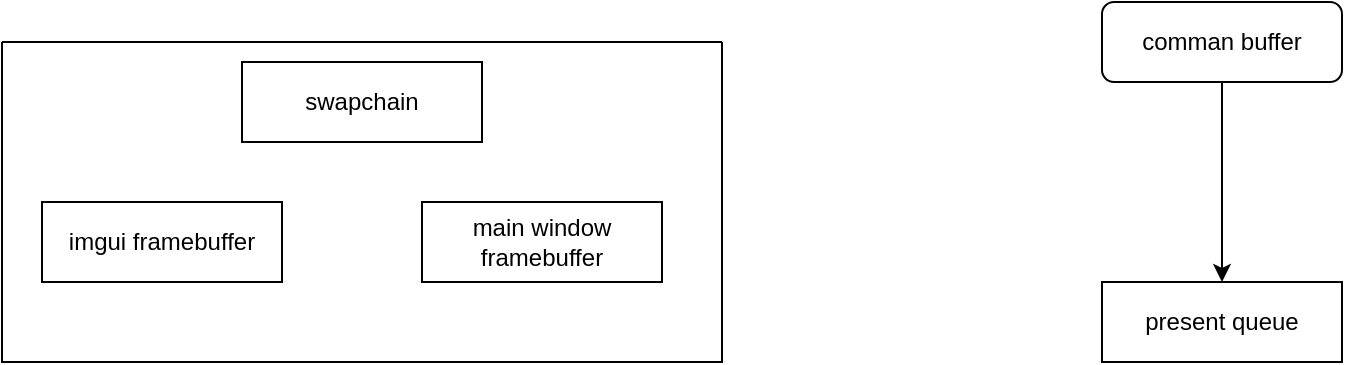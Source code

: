 <mxfile>
    <diagram id="d_r4zXYYwCjOVjP8z7J6" name="第 1 页">
        <mxGraphModel dx="995" dy="494" grid="1" gridSize="10" guides="1" tooltips="1" connect="1" arrows="1" fold="1" page="1" pageScale="1" pageWidth="827" pageHeight="1169" math="0" shadow="0">
            <root>
                <mxCell id="0"/>
                <mxCell id="1" parent="0"/>
                <mxCell id="2" value="swapchain" style="rounded=0;whiteSpace=wrap;html=1;" vertex="1" parent="1">
                    <mxGeometry x="130" y="90" width="120" height="40" as="geometry"/>
                </mxCell>
                <mxCell id="3" value="imgui framebuffer" style="rounded=0;whiteSpace=wrap;html=1;" vertex="1" parent="1">
                    <mxGeometry x="30" y="160" width="120" height="40" as="geometry"/>
                </mxCell>
                <mxCell id="4" value="main window framebuffer&lt;br&gt;" style="rounded=0;whiteSpace=wrap;html=1;" vertex="1" parent="1">
                    <mxGeometry x="220" y="160" width="120" height="40" as="geometry"/>
                </mxCell>
                <mxCell id="5" value="present queue" style="rounded=0;whiteSpace=wrap;html=1;" vertex="1" parent="1">
                    <mxGeometry x="560" y="200" width="120" height="40" as="geometry"/>
                </mxCell>
                <mxCell id="6" value="comman buffer&lt;br&gt;" style="rounded=1;whiteSpace=wrap;html=1;" vertex="1" parent="1">
                    <mxGeometry x="560" y="60" width="120" height="40" as="geometry"/>
                </mxCell>
                <mxCell id="7" value="" style="endArrow=classic;html=1;exitX=0.5;exitY=1;exitDx=0;exitDy=0;" edge="1" parent="1" source="6" target="5">
                    <mxGeometry width="50" height="50" relative="1" as="geometry">
                        <mxPoint x="590" y="140" as="sourcePoint"/>
                        <mxPoint x="640" y="90" as="targetPoint"/>
                        <Array as="points">
                            <mxPoint x="620" y="110"/>
                        </Array>
                    </mxGeometry>
                </mxCell>
                <mxCell id="8" value="" style="swimlane;startSize=0;" vertex="1" parent="1">
                    <mxGeometry x="10" y="80" width="360" height="160" as="geometry"/>
                </mxCell>
            </root>
        </mxGraphModel>
    </diagram>
</mxfile>